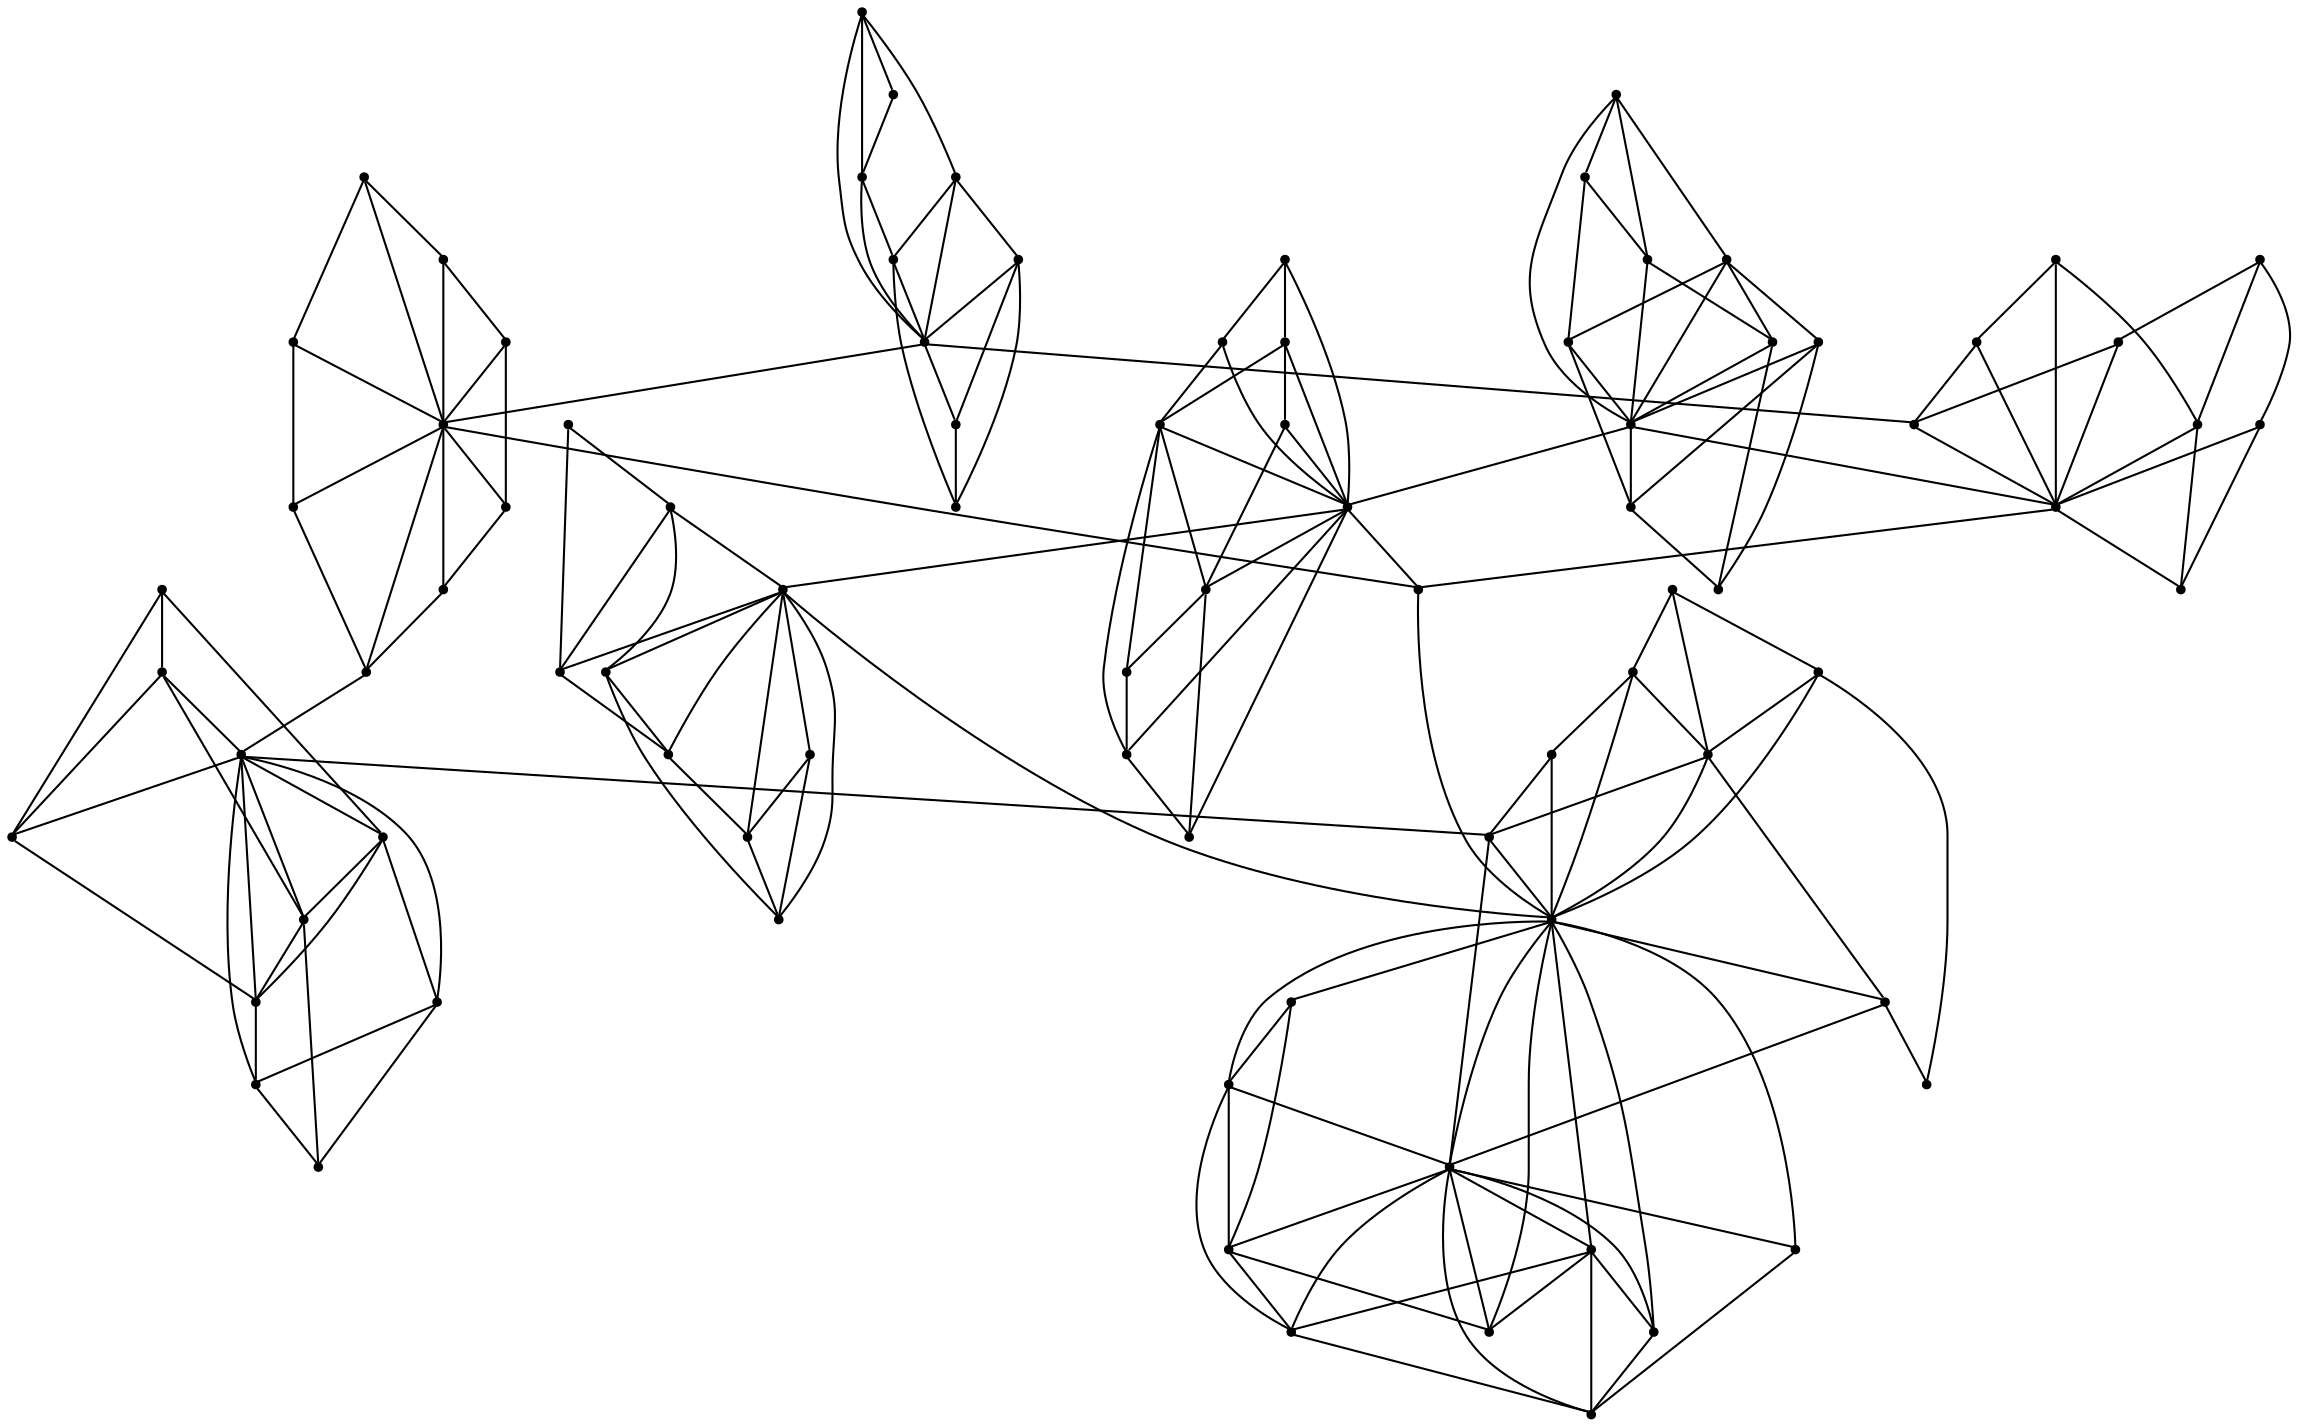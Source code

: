 graph {
  node [shape=point,comment="{\"directed\":false,\"doi\":\"10.1007/11618058_31\",\"figure\":\"3 (3)\"}"]

  v0 [pos="1459.4625454215115,983.6439546688586"]
  v1 [pos="1458.587163880814,1035.8691947404732"]
  v2 [pos="1449.0894712936047,955.4065482560982"]
  v3 [pos="1447.3394712936047,1008.8814831519315"]
  v4 [pos="1421.097102107558,939.410632525304"]
  v5 [pos="1365.3617641715116,997.6358827694446"]
  v6 [pos="1414.0999000726742,1003.1359132870227"]
  v7 [pos="1432.845121729651,1059.8609702531685"]
  v8 [pos="1438.842051235465,872.1940136695096"]
  v9 [pos="1437.3417060319766,827.710701698481"]
  v10 [pos="1408.5987191133722,969.8984560116321"]
  v11 [pos="1405.8525163517443,1031.8689760311631"]
  v12 [pos="1431.3447765261626,1133.5773246232857"]
  v13 [pos="1424.3477016715115,1176.5565014624785"]
  v14 [pos="1409.5991188226744,788.977282915929"]
  v15 [pos="1396.104914607558,827.9606915259549"]
  v16 [pos="1351.112999636628,866.9439729794055"]
  v17 [pos="1401.351735101744,861.4481386288196"]
  v18 [pos="1391.8541696947673,1066.8567435685982"]
  v19 [pos="1385.6070766715115,1170.5609417700955"]
  v20 [pos="1392.104206031977,1136.5731335425567"]
  v21 [pos="1343.3659429505815,1127.5773144507598"]
  v22 [pos="1391.354097020349,1211.790062660395"]
  v23 [pos="1374.3592569040698,957.4022707088977"]
  v24 [pos="1358.6145984738373,1037.2442659481553"]
  v25 [pos="1364.6115279796513,773.4859244768013"]
  v26 [pos="1336.2434683866277,820.8400504533638"]
  v27 [pos="1358.239289607558,1185.0525952124783"]
  v28 [pos="1344.3660882994186,1220.785881752192"]
  v29 [pos="1324.1206486191859,1171.0609214250435"]
  v30 [pos="1368.3622002180232,920.1690452043404"]
  v31 [pos="1326.871175508721,986.1397839331815"]
  v32 [pos="1323.3702852470929,783.106718137283"]
  v33 [pos="1325.8710301598835,1063.2317639136504"]
  v34 [pos="1322.6204305959302,936.914803260981"]
  v35 [pos="1298.1283157703488,1023.1231467668404"]
  v36 [pos="1288.1306776889535,970.7731660946399"]
  v37 [pos="1235.6459393168604,994.1398398820747"]
  v38 [pos="1304.1253724563953,1205.5440045142363"]
  v39 [pos="1226.148246729651,875.8150514706165"]
  v40 [pos="1274.1361464389533,1121.8314902726997"]
  v41 [pos="1221.8975018168603,1110.9606203182727"]
  v42 [pos="1279.3829669331394,858.6981233700305"]
  v43 [pos="1266.385019985465,807.3442873104602"]
  v44 [pos="1233.3954851017443,838.2064597551216"]
  v45 [pos="1251.890543241279,1166.3106060767363"]
  v46 [pos="1250.1402888808138,1072.1023337785591"]
  v47 [pos="1234.6456667877906,786.981433306554"]
  v48 [pos="1206.9030795784884,797.4731223527779"]
  v49 [pos="1228.3945039970931,1200.7981396460723"]
  v50 [pos="1198.4056595203488,1056.8607108537544"]
  v51 [pos="1194.905023619186,902.427269691645"]
  v52 [pos="1115.548246729651,997.6358827694446"]
  v53 [pos="1175.6597292877907,808.7189770484158"]
  v54 [pos="1189.1581304505812,1186.552534177322"]
  v55 [pos="1187.657530886628,846.4523093644966"]
  v56 [pos="1155.4142896075582,865.6942781551868"]
  v57 [pos="1100.553824491279,875.4400667294055"]
  v58 [pos="1165.6620912063954,1097.3441855851997"]
  v59 [pos="1100.929133357558,1119.3314648413848"]
  v60 [pos="1172.1590933866278,1145.5689526343535"]
  v61 [pos="1130.1720657703488,949.6565279110462"]
  v62 [pos="1121.9248092296511,1204.044192705968"]
  v63 [pos="1075.4370003633721,976.6439851864367"]
  v64 [pos="1081.1838935319765,936.1648337785591"]
  v65 [pos="1113.4271348110465,787.8523286922962"]
  v66 [pos="1112.9271893168604,1050.3650443498482"]
  v67 [pos="1109.9266260901163,1167.0607027157334"]
  v68 [pos="1077.6873273982558,1209.2942333960723"]
  v69 [pos="1072.686441678779,1171.0609214250435"]
  v70 [pos="1101.1791696947676,827.2105948869576"]
  v71 [pos="1061.1884583938954,1054.3606854224395"]
  v72 [pos="1028.9490961119186,1013.6276023332466"]
  v73 [pos="1070.1859511264533,1015.3775311255642"]
  v74 [pos="1035.1960619549418,969.1481050594837"]
  v75 [pos="1066.189312318314,825.4606660946399"]
  v76 [pos="1068.9356422601745,786.481453651606"]
  v77 [pos="1044.693690952035,849.9522941057076"]
  v78 [pos="1033.9458802688953,1186.552534177322"]
  v79 [pos="1052.190711300872,1113.8358848039497"]
  v80 [pos="1015.2007222020349,1098.8398012264756"]
  v81 [pos="1010.4539743822675,1143.0731233700303"]
  v82 [pos="1051.9406749636628,883.6856620256294"]
  v83 [pos="1016.2008675508721,901.4273103817493"]
  v84 [pos="1027.4488144985464,812.3442110165149"]
  v85 [pos="1007.9535474200582,857.9481538876087"]

  v85 -- v83 [id="-43",pos="1007.9535474200582,857.9481538876087 1016.2008675508721,901.4273103817493 1016.2008675508721,901.4273103817493 1016.2008675508721,901.4273103817493"]
  v81 -- v80 [id="-44",pos="1010.4539743822675,1143.0731233700303 1015.2007222020349,1098.8398012264756 1015.2007222020349,1098.8398012264756 1015.2007222020349,1098.8398012264756"]
  v85 -- v84 [id="-45",pos="1007.9535474200582,857.9481538876087 1027.4488144985464,812.3442110165149 1027.4488144985464,812.3442110165149 1027.4488144985464,812.3442110165149"]
  v81 -- v78 [id="-52",pos="1010.4539743822675,1143.0731233700303 1033.9458802688953,1186.552534177322 1033.9458802688953,1186.552534177322 1033.9458802688953,1186.552534177322"]
  v85 -- v57 [id="-61",pos="1007.9535474200582,857.9481538876087 1100.553824491279,875.4400667294055 1100.553824491279,875.4400667294055 1100.553824491279,875.4400667294055"]
  v85 -- v82 [id="-66",pos="1007.9535474200582,857.9481538876087 1051.9406749636628,883.6856620256294 1051.9406749636628,883.6856620256294 1051.9406749636628,883.6856620256294"]
  v81 -- v59 [id="-73",pos="1010.4539743822675,1143.0731233700303 1100.929133357558,1119.3314648413848 1100.929133357558,1119.3314648413848 1100.929133357558,1119.3314648413848"]
  v81 -- v79 [id="-74",pos="1010.4539743822675,1143.0731233700303 1052.190711300872,1113.8358848039497 1052.190711300872,1113.8358848039497 1052.190711300872,1113.8358848039497"]
  v83 -- v77 [id="-92",pos="1016.2008675508721,901.4273103817493 1044.693690952035,849.9522941057076 1044.693690952035,849.9522941057076 1044.693690952035,849.9522941057076"]
  v80 -- v79 [id="-114",pos="1015.2007222020349,1098.8398012264756 1052.190711300872,1113.8358848039497 1052.190711300872,1113.8358848039497 1052.190711300872,1113.8358848039497"]
  v79 -- v59 [id="-115",pos="1052.190711300872,1113.8358848039497 1100.929133357558,1119.3314648413848 1100.929133357558,1119.3314648413848 1100.929133357558,1119.3314648413848"]
  v83 -- v82 [id="-124",pos="1016.2008675508721,901.4273103817493 1051.9406749636628,883.6856620256294 1051.9406749636628,883.6856620256294 1051.9406749636628,883.6856620256294"]
  v82 -- v57 [id="-125",pos="1051.9406749636628,883.6856620256294 1100.553824491279,875.4400667294055 1100.553824491279,875.4400667294055 1100.553824491279,875.4400667294055"]
  v84 -- v77 [id="-155",pos="1027.4488144985464,812.3442110165149 1044.693690952035,849.9522941057076 1044.693690952035,849.9522941057076 1044.693690952035,849.9522941057076"]
  v72 -- v71 [id="-159",pos="1028.9490961119186,1013.6276023332466 1061.1884583938954,1054.3606854224395 1061.1884583938954,1054.3606854224395 1061.1884583938954,1054.3606854224395"]
  v84 -- v76 [id="-165",pos="1027.4488144985464,812.3442110165149 1068.9356422601745,786.481453651606 1068.9356422601745,786.481453651606 1068.9356422601745,786.481453651606"]
  v84 -- v57 [id="-170",pos="1027.4488144985464,812.3442110165149 1100.553824491279,875.4400667294055 1100.553824491279,875.4400667294055 1100.553824491279,875.4400667294055"]
  v84 -- v75 [id="-171",pos="1027.4488144985464,812.3442110165149 1066.189312318314,825.4606660946399 1066.189312318314,825.4606660946399 1066.189312318314,825.4606660946399"]
  v72 -- v52 [id="-182",pos="1028.9490961119186,1013.6276023332466 1115.548246729651,997.6358827694446 1115.548246729651,997.6358827694446 1115.548246729651,997.6358827694446"]
  v72 -- v63 [id="-183",pos="1028.9490961119186,1013.6276023332466 1075.4370003633721,976.6439851864367 1075.4370003633721,976.6439851864367 1075.4370003633721,976.6439851864367"]
  v74 -- v73 [id="-202",pos="1035.1960619549418,969.1481050594837 1070.1859511264533,1015.3775311255642 1070.1859511264533,1015.3775311255642 1070.1859511264533,1015.3775311255642"]
  v78 -- v59 [id="-207",pos="1033.9458802688953,1186.552534177322 1100.929133357558,1119.3314648413848 1100.929133357558,1119.3314648413848 1100.929133357558,1119.3314648413848"]
  v78 -- v68 [id="-211",pos="1033.9458802688953,1186.552534177322 1077.6873273982558,1209.2942333960723 1077.6873273982558,1209.2942333960723 1077.6873273982558,1209.2942333960723"]
  v78 -- v69 [id="-213",pos="1033.9458802688953,1186.552534177322 1072.686441678779,1171.0609214250435 1072.686441678779,1171.0609214250435 1072.686441678779,1171.0609214250435"]
  v74 -- v63 [id="-236",pos="1035.1960619549418,969.1481050594837 1075.4370003633721,976.6439851864367 1075.4370003633721,976.6439851864367 1075.4370003633721,976.6439851864367"]
  v63 -- v52 [id="-237",pos="1075.4370003633721,976.6439851864367 1115.548246729651,997.6358827694446 1115.548246729651,997.6358827694446 1115.548246729651,997.6358827694446"]
  v74 -- v64 [id="-238",pos="1035.1960619549418,969.1481050594837 1081.1838935319765,936.1648337785591 1081.1838935319765,936.1648337785591 1081.1838935319765,936.1648337785591"]
  v77 -- v70 [id="-279",pos="1044.693690952035,849.9522941057076 1101.1791696947676,827.2105948869576 1101.1791696947676,827.2105948869576 1101.1791696947676,827.2105948869576"]
  v77 -- v57 [id="-284",pos="1044.693690952035,849.9522941057076 1100.553824491279,875.4400667294055 1100.553824491279,875.4400667294055 1100.553824491279,875.4400667294055"]
  v82 -- v75 [id="-297",pos="1051.9406749636628,883.6856620256294 1066.189312318314,825.4606660946399 1066.189312318314,825.4606660946399 1066.189312318314,825.4606660946399"]
  v79 -- v69 [id="-301",pos="1052.190711300872,1113.8358848039497 1072.686441678779,1171.0609214250435 1072.686441678779,1171.0609214250435 1072.686441678779,1171.0609214250435"]
  v0 -- v1 [id="-313",pos="1459.4625454215115,983.6439546688586 1458.587163880814,1035.8691947404732 1458.587163880814,1035.8691947404732 1458.587163880814,1035.8691947404732"]
  v71 -- v52 [id="-399",pos="1061.1884583938954,1054.3606854224395 1115.548246729651,997.6358827694446 1115.548246729651,997.6358827694446 1115.548246729651,997.6358827694446"]
  v71 -- v66 [id="-407",pos="1061.1884583938954,1054.3606854224395 1112.9271893168604,1050.3650443498482 1112.9271893168604,1050.3650443498482 1112.9271893168604,1050.3650443498482"]
  v75 -- v57 [id="-429",pos="1066.189312318314,825.4606660946399 1100.553824491279,875.4400667294055 1100.553824491279,875.4400667294055 1100.553824491279,875.4400667294055"]
  v76 -- v57 [id="-430",pos="1068.9356422601745,786.481453651606 1100.553824491279,875.4400667294055 1100.553824491279,875.4400667294055 1100.553824491279,875.4400667294055"]
  v75 -- v65 [id="-444",pos="1066.189312318314,825.4606660946399 1113.4271348110465,787.8523286922962 1113.4271348110465,787.8523286922962 1113.4271348110465,787.8523286922962"]
  v76 -- v70 [id="-456",pos="1068.9356422601745,786.481453651606 1101.1791696947676,827.2105948869576 1101.1791696947676,827.2105948869576 1101.1791696947676,827.2105948869576"]
  v69 -- v59 [id="-459",pos="1072.686441678779,1171.0609214250435 1100.929133357558,1119.3314648413848 1100.929133357558,1119.3314648413848 1100.929133357558,1119.3314648413848"]
  v76 -- v65 [id="-464",pos="1068.9356422601745,786.481453651606 1113.4271348110465,787.8523286922962 1113.4271348110465,787.8523286922962 1113.4271348110465,787.8523286922962"]
  v73 -- v52 [id="-478",pos="1070.1859511264533,1015.3775311255642 1115.548246729651,997.6358827694446 1115.548246729651,997.6358827694446 1115.548246729651,997.6358827694446"]
  v73 -- v66 [id="-483",pos="1070.1859511264533,1015.3775311255642 1112.9271893168604,1050.3650443498482 1112.9271893168604,1050.3650443498482 1112.9271893168604,1050.3650443498482"]
  v68 -- v59 [id="-485",pos="1077.6873273982558,1209.2942333960723 1100.929133357558,1119.3314648413848 1100.929133357558,1119.3314648413848 1100.929133357558,1119.3314648413848"]
  v69 -- v62 [id="-497",pos="1072.686441678779,1171.0609214250435 1121.9248092296511,1204.044192705968 1121.9248092296511,1204.044192705968 1121.9248092296511,1204.044192705968"]
  v63 -- v61 [id="-505",pos="1075.4370003633721,976.6439851864367 1130.1720657703488,949.6565279110462 1130.1720657703488,949.6565279110462 1130.1720657703488,949.6565279110462"]
  v68 -- v67 [id="-509",pos="1077.6873273982558,1209.2942333960723 1109.9266260901163,1167.0607027157334 1109.9266260901163,1167.0607027157334 1109.9266260901163,1167.0607027157334"]
  v68 -- v62 [id="-522",pos="1077.6873273982558,1209.2942333960723 1121.9248092296511,1204.044192705968 1121.9248092296511,1204.044192705968 1121.9248092296511,1204.044192705968"]
  v64 -- v52 [id="-528",pos="1081.1838935319765,936.1648337785591 1115.548246729651,997.6358827694446 1115.548246729651,997.6358827694446 1115.548246729651,997.6358827694446"]
  v64 -- v61 [id="-535",pos="1081.1838935319765,936.1648337785591 1130.1720657703488,949.6565279110462 1130.1720657703488,949.6565279110462 1130.1720657703488,949.6565279110462"]
  v57 -- v70 [id="-605",pos="1100.553824491279,875.4400667294055 1101.1791696947676,827.2105948869576 1101.1791696947676,827.2105948869576 1101.1791696947676,827.2105948869576"]
  v59 -- v66 [id="-610",pos="1100.929133357558,1119.3314648413848 1112.9271893168604,1050.3650443498482 1112.9271893168604,1050.3650443498482 1112.9271893168604,1050.3650443498482"]
  v66 -- v52 [id="-611",pos="1112.9271893168604,1050.3650443498482 1115.548246729651,997.6358827694446 1115.548246729651,997.6358827694446 1115.548246729651,997.6358827694446"]
  v70 -- v65 [id="-613",pos="1101.1791696947676,827.2105948869576 1113.4271348110465,787.8523286922962 1113.4271348110465,787.8523286922962 1113.4271348110465,787.8523286922962"]
  v57 -- v52 [id="-616",pos="1100.553824491279,875.4400667294055 1115.548246729651,997.6358827694446 1115.548246729651,997.6358827694446 1115.548246729651,997.6358827694446"]
  v59 -- v67 [id="-631",pos="1100.929133357558,1119.3314648413848 1109.9266260901163,1167.0607027157334 1109.9266260901163,1167.0607027157334 1109.9266260901163,1167.0607027157334"]
  v67 -- v62 [id="-633",pos="1109.9266260901163,1167.0607027157334 1121.9248092296511,1204.044192705968 1121.9248092296511,1204.044192705968 1121.9248092296511,1204.044192705968"]
  v57 -- v39 [id="-692",pos="1100.553824491279,875.4400667294055 1226.148246729651,875.8150514706165 1226.148246729651,875.8150514706165 1226.148246729651,875.8150514706165"]
  v59 -- v41 [id="-705",pos="1100.929133357558,1119.3314648413848 1221.8975018168603,1110.9606203182727 1221.8975018168603,1110.9606203182727 1221.8975018168603,1110.9606203182727"]
  v52 -- v61 [id="-757",pos="1115.548246729651,997.6358827694446 1130.1720657703488,949.6565279110462 1130.1720657703488,949.6565279110462 1130.1720657703488,949.6565279110462"]
  v52 -- v37 [id="-803",pos="1115.548246729651,997.6358827694446 1235.6459393168604,994.1398398820747 1235.6459393168604,994.1398398820747 1235.6459393168604,994.1398398820747"]
  v56 -- v53 [id="-852",pos="1155.4142896075582,865.6942781551868 1175.6597292877907,808.7189770484158 1175.6597292877907,808.7189770484158 1175.6597292877907,808.7189770484158"]
  v56 -- v39 [id="-860",pos="1155.4142896075582,865.6942781551868 1226.148246729651,875.8150514706165 1226.148246729651,875.8150514706165 1226.148246729651,875.8150514706165"]
  v56 -- v55 [id="-861",pos="1155.4142896075582,865.6942781551868 1187.657530886628,846.4523093644966 1187.657530886628,846.4523093644966 1187.657530886628,846.4523093644966"]
  v58 -- v60 [id="-879",pos="1165.6620912063954,1097.3441855851997 1172.1590933866278,1145.5689526343535 1172.1590933866278,1145.5689526343535 1172.1590933866278,1145.5689526343535"]
  v58 -- v50 [id="-892",pos="1165.6620912063954,1097.3441855851997 1198.4056595203488,1056.8607108537544 1198.4056595203488,1056.8607108537544 1198.4056595203488,1056.8607108537544"]
  v58 -- v41 [id="-906",pos="1165.6620912063954,1097.3441855851997 1221.8975018168603,1110.9606203182727 1221.8975018168603,1110.9606203182727 1221.8975018168603,1110.9606203182727"]
  v60 -- v54 [id="-909",pos="1172.1590933866278,1145.5689526343535 1189.1581304505812,1186.552534177322 1189.1581304505812,1186.552534177322 1189.1581304505812,1186.552534177322"]
  v60 -- v41 [id="-924",pos="1172.1590933866278,1145.5689526343535 1221.8975018168603,1110.9606203182727 1221.8975018168603,1110.9606203182727 1221.8975018168603,1110.9606203182727"]
  v53 -- v39 [id="-945",pos="1175.6597292877907,808.7189770484158 1226.148246729651,875.8150514706165 1226.148246729651,875.8150514706165 1226.148246729651,875.8150514706165"]
  v53 -- v48 [id="-953",pos="1175.6597292877907,808.7189770484158 1206.9030795784884,797.4731223527779 1206.9030795784884,797.4731223527779 1206.9030795784884,797.4731223527779"]
  v48 -- v47 [id="-955",pos="1206.9030795784884,797.4731223527779 1234.6456667877906,786.981433306554 1234.6456667877906,786.981433306554 1234.6456667877906,786.981433306554"]
  v55 -- v51 [id="-974",pos="1187.657530886628,846.4523093644966 1194.905023619186,902.427269691645 1194.905023619186,902.427269691645 1194.905023619186,902.427269691645"]
  v55 -- v48 [id="-983",pos="1187.657530886628,846.4523093644966 1206.9030795784884,797.4731223527779 1206.9030795784884,797.4731223527779 1206.9030795784884,797.4731223527779"]
  v54 -- v41 [id="-988",pos="1189.1581304505812,1186.552534177322 1221.8975018168603,1110.9606203182727 1221.8975018168603,1110.9606203182727 1221.8975018168603,1110.9606203182727"]
  v55 -- v39 [id="-1003",pos="1187.657530886628,846.4523093644966 1226.148246729651,875.8150514706165 1226.148246729651,875.8150514706165 1226.148246729651,875.8150514706165"]
  v54 -- v49 [id="-1015",pos="1189.1581304505812,1186.552534177322 1228.3945039970931,1200.7981396460723 1228.3945039970931,1200.7981396460723 1228.3945039970931,1200.7981396460723"]
  v51 -- v44 [id="-1027",pos="1194.905023619186,902.427269691645 1233.3954851017443,838.2064597551216 1233.3954851017443,838.2064597551216 1233.3954851017443,838.2064597551216"]
  v50 -- v41 [id="-1032",pos="1198.4056595203488,1056.8607108537544 1221.8975018168603,1110.9606203182727 1221.8975018168603,1110.9606203182727 1221.8975018168603,1110.9606203182727"]
  v51 -- v39 [id="-1034",pos="1194.905023619186,902.427269691645 1226.148246729651,875.8150514706165 1226.148246729651,875.8150514706165 1226.148246729651,875.8150514706165"]
  v50 -- v46 [id="-1053",pos="1198.4056595203488,1056.8607108537544 1250.1402888808138,1072.1023337785591 1250.1402888808138,1072.1023337785591 1250.1402888808138,1072.1023337785591"]
  v48 -- v39 [id="-1060",pos="1206.9030795784884,797.4731223527779 1226.148246729651,875.8150514706165 1226.148246729651,875.8150514706165 1226.148246729651,875.8150514706165"]
  v48 -- v44 [id="-1062",pos="1206.9030795784884,797.4731223527779 1233.3954851017443,838.2064597551216 1233.3954851017443,838.2064597551216 1233.3954851017443,838.2064597551216"]
  v48 -- v43 [id="-1085",pos="1206.9030795784884,797.4731223527779 1266.385019985465,807.3442873104602 1266.385019985465,807.3442873104602 1266.385019985465,807.3442873104602"]
  v41 -- v37 [id="-1128",pos="1221.8975018168603,1110.9606203182727 1235.6459393168604,994.1398398820747 1235.6459393168604,994.1398398820747 1235.6459393168604,994.1398398820747"]
  v41 -- v49 [id="-1129",pos="1221.8975018168603,1110.9606203182727 1228.3945039970931,1200.7981396460723 1228.3945039970931,1200.7981396460723 1228.3945039970931,1200.7981396460723"]
  v41 -- v45 [id="-1144",pos="1221.8975018168603,1110.9606203182727 1251.890543241279,1166.3106060767363 1251.890543241279,1166.3106060767363 1251.890543241279,1166.3106060767363"]
  v39 -- v44 [id="-1148",pos="1226.148246729651,875.8150514706165 1233.3954851017443,838.2064597551216 1233.3954851017443,838.2064597551216 1233.3954851017443,838.2064597551216"]
  v44 -- v47 [id="-1149",pos="1233.3954851017443,838.2064597551216 1234.6456667877906,786.981433306554 1234.6456667877906,786.981433306554 1234.6456667877906,786.981433306554"]
  v39 -- v37 [id="-1159",pos="1226.148246729651,875.8150514706165 1235.6459393168604,994.1398398820747 1235.6459393168604,994.1398398820747 1235.6459393168604,994.1398398820747"]
  v41 -- v46 [id="-1162",pos="1221.8975018168603,1110.9606203182727 1250.1402888808138,1072.1023337785591 1250.1402888808138,1072.1023337785591 1250.1402888808138,1072.1023337785591"]
  v41 -- v40 [id="-1191",pos="1221.8975018168603,1110.9606203182727 1274.1361464389533,1121.8314902726997 1274.1361464389533,1121.8314902726997 1274.1361464389533,1121.8314902726997"]
  v40 -- v21 [id="-1194",pos="1274.1361464389533,1121.8314902726997 1343.3659429505815,1127.5773144507598 1343.3659429505815,1127.5773144507598 1343.3659429505815,1127.5773144507598"]
  v39 -- v43 [id="-1200",pos="1226.148246729651,875.8150514706165 1266.385019985465,807.3442873104602 1266.385019985465,807.3442873104602 1266.385019985465,807.3442873104602"]
  v49 -- v45 [id="-1204",pos="1228.3945039970931,1200.7981396460723 1251.890543241279,1166.3106060767363 1251.890543241279,1166.3106060767363 1251.890543241279,1166.3106060767363"]
  v39 -- v16 [id="-1213",pos="1226.148246729651,875.8150514706165 1351.112999636628,866.9439729794055 1351.112999636628,866.9439729794055 1351.112999636628,866.9439729794055"]
  v39 -- v42 [id="-1214",pos="1226.148246729651,875.8150514706165 1279.3829669331394,858.6981233700305 1279.3829669331394,858.6981233700305 1279.3829669331394,858.6981233700305"]
  v44 -- v42 [id="-1247",pos="1233.3954851017443,838.2064597551216 1279.3829669331394,858.6981233700305 1279.3829669331394,858.6981233700305 1279.3829669331394,858.6981233700305"]
  v47 -- v43 [id="-1267",pos="1234.6456667877906,786.981433306554 1266.385019985465,807.3442873104602 1266.385019985465,807.3442873104602 1266.385019985465,807.3442873104602"]
  v37 -- v5 [id="-1279",pos="1235.6459393168604,994.1398398820747 1365.3617641715116,997.6358827694446 1365.3617641715116,997.6358827694446 1365.3617641715116,997.6358827694446"]
  v46 -- v40 [id="-1302",pos="1250.1402888808138,1072.1023337785591 1274.1361464389533,1121.8314902726997 1274.1361464389533,1121.8314902726997 1274.1361464389533,1121.8314902726997"]
  v45 -- v40 [id="-1303",pos="1251.890543241279,1166.3106060767363 1274.1361464389533,1121.8314902726997 1274.1361464389533,1121.8314902726997 1274.1361464389533,1121.8314902726997"]
  v43 -- v42 [id="-1354",pos="1266.385019985465,807.3442873104602 1279.3829669331394,858.6981233700305 1279.3829669331394,858.6981233700305 1279.3829669331394,858.6981233700305"]
  v36 -- v35 [id="-1416",pos="1288.1306776889535,970.7731660946399 1298.1283157703488,1023.1231467668404 1298.1283157703488,1023.1231467668404 1298.1283157703488,1023.1231467668404"]
  v36 -- v34 [id="-1429",pos="1288.1306776889535,970.7731660946399 1322.6204305959302,936.914803260981 1322.6204305959302,936.914803260981 1322.6204305959302,936.914803260981"]
  v36 -- v31 [id="-1436",pos="1288.1306776889535,970.7731660946399 1326.871175508721,986.1397839331815 1326.871175508721,986.1397839331815 1326.871175508721,986.1397839331815"]
  v31 -- v5 [id="-1437",pos="1326.871175508721,986.1397839331815 1365.3617641715116,997.6358827694446 1365.3617641715116,997.6358827694446 1365.3617641715116,997.6358827694446"]
  v35 -- v33 [id="-1455",pos="1298.1283157703488,1023.1231467668404 1325.8710301598835,1063.2317639136504 1325.8710301598835,1063.2317639136504 1325.8710301598835,1063.2317639136504"]
  v35 -- v31 [id="-1456",pos="1298.1283157703488,1023.1231467668404 1326.871175508721,986.1397839331815 1326.871175508721,986.1397839331815 1326.871175508721,986.1397839331815"]
  v35 -- v5 [id="-1459",pos="1298.1283157703488,1023.1231467668404 1365.3617641715116,997.6358827694446 1365.3617641715116,997.6358827694446 1365.3617641715116,997.6358827694446"]
  v38 -- v29 [id="-1470",pos="1304.1253724563953,1205.5440045142363 1324.1206486191859,1171.0609214250435 1324.1206486191859,1171.0609214250435 1324.1206486191859,1171.0609214250435"]
  v29 -- v21 [id="-1471",pos="1324.1206486191859,1171.0609214250435 1343.3659429505815,1127.5773144507598 1343.3659429505815,1127.5773144507598 1343.3659429505815,1127.5773144507598"]
  v38 -- v27 [id="-1475",pos="1304.1253724563953,1205.5440045142363 1358.239289607558,1185.0525952124783 1358.239289607558,1185.0525952124783 1358.239289607558,1185.0525952124783"]
  v38 -- v28 [id="-1480",pos="1304.1253724563953,1205.5440045142363 1344.3660882994186,1220.785881752192 1344.3660882994186,1220.785881752192 1344.3660882994186,1220.785881752192"]
  v34 -- v31 [id="-1544",pos="1322.6204305959302,936.914803260981 1326.871175508721,986.1397839331815 1326.871175508721,986.1397839331815 1326.871175508721,986.1397839331815"]
  v32 -- v26 [id="-1547",pos="1323.3702852470929,783.106718137283 1336.2434683866277,820.8400504533638 1336.2434683866277,820.8400504533638 1336.2434683866277,820.8400504533638"]
  v26 -- v16 [id="-1548",pos="1336.2434683866277,820.8400504533638 1351.112999636628,866.9439729794055 1351.112999636628,866.9439729794055 1351.112999636628,866.9439729794055"]
  v29 -- v28 [id="-1552",pos="1324.1206486191859,1171.0609214250435 1344.3660882994186,1220.785881752192 1344.3660882994186,1220.785881752192 1344.3660882994186,1220.785881752192"]
  v34 -- v5 [id="-1555",pos="1322.6204305959302,936.914803260981 1365.3617641715116,997.6358827694446 1365.3617641715116,997.6358827694446 1365.3617641715116,997.6358827694446"]
  v33 -- v5 [id="-1568",pos="1325.8710301598835,1063.2317639136504 1365.3617641715116,997.6358827694446 1365.3617641715116,997.6358827694446 1365.3617641715116,997.6358827694446"]
  v34 -- v30 [id="-1569",pos="1322.6204305959302,936.914803260981 1368.3622002180232,920.1690452043404 1368.3622002180232,920.1690452043404 1368.3622002180232,920.1690452043404"]
  v32 -- v25 [id="-1587",pos="1323.3702852470929,783.106718137283 1364.6115279796513,773.4859244768013 1364.6115279796513,773.4859244768013 1364.6115279796513,773.4859244768013"]
  v29 -- v19 [id="-1599",pos="1324.1206486191859,1171.0609214250435 1385.6070766715115,1170.5609417700955 1385.6070766715115,1170.5609417700955 1385.6070766715115,1170.5609417700955"]
  v31 -- v24 [id="-1603",pos="1326.871175508721,986.1397839331815 1358.6145984738373,1037.2442659481553 1358.6145984738373,1037.2442659481553 1358.6145984738373,1037.2442659481553"]
  v33 -- v24 [id="-1607",pos="1325.8710301598835,1063.2317639136504 1358.6145984738373,1037.2442659481553 1358.6145984738373,1037.2442659481553 1358.6145984738373,1037.2442659481553"]
  v31 -- v23 [id="-1620",pos="1326.871175508721,986.1397839331815 1374.3592569040698,957.4022707088977 1374.3592569040698,957.4022707088977 1374.3592569040698,957.4022707088977"]
  v26 -- v25 [id="-1665",pos="1336.2434683866277,820.8400504533638 1364.6115279796513,773.4859244768013 1364.6115279796513,773.4859244768013 1364.6115279796513,773.4859244768013"]
  v21 -- v28 [id="-1678",pos="1343.3659429505815,1127.5773144507598 1344.3660882994186,1220.785881752192 1344.3660882994186,1220.785881752192 1344.3660882994186,1220.785881752192"]
  v21 -- v24 [id="-1692",pos="1343.3659429505815,1127.5773144507598 1358.6145984738373,1037.2442659481553 1358.6145984738373,1037.2442659481553 1358.6145984738373,1037.2442659481553"]
  v24 -- v5 [id="-1693",pos="1358.6145984738373,1037.2442659481553 1365.3617641715116,997.6358827694446 1365.3617641715116,997.6358827694446 1365.3617641715116,997.6358827694446"]
  v26 -- v15 [id="-1694",pos="1336.2434683866277,820.8400504533638 1396.104914607558,827.9606915259549 1396.104914607558,827.9606915259549 1396.104914607558,827.9606915259549"]
  v21 -- v27 [id="-1700",pos="1343.3659429505815,1127.5773144507598 1358.239289607558,1185.0525952124783 1358.239289607558,1185.0525952124783 1358.239289607558,1185.0525952124783"]
  v21 -- v22 [id="-1702",pos="1343.3659429505815,1127.5773144507598 1391.354097020349,1211.790062660395 1391.354097020349,1211.790062660395 1391.354097020349,1211.790062660395"]
  v21 -- v19 [id="-1740",pos="1343.3659429505815,1127.5773144507598 1385.6070766715115,1170.5609417700955 1385.6070766715115,1170.5609417700955 1385.6070766715115,1170.5609417700955"]
  v21 -- v13 [id="-1742",pos="1343.3659429505815,1127.5773144507598 1424.3477016715115,1176.5565014624785 1424.3477016715115,1176.5565014624785 1424.3477016715115,1176.5565014624785"]
  v21 -- v20 [id="-1743",pos="1343.3659429505815,1127.5773144507598 1392.104206031977,1136.5731335425567 1392.104206031977,1136.5731335425567 1392.104206031977,1136.5731335425567"]
  v20 -- v12 [id="-1745",pos="1392.104206031977,1136.5731335425567 1431.3447765261626,1133.5773246232857 1431.3447765261626,1133.5773246232857 1431.3447765261626,1133.5773246232857"]
  v28 -- v22 [id="-1753",pos="1344.3660882994186,1220.785881752192 1391.354097020349,1211.790062660395 1391.354097020349,1211.790062660395 1391.354097020349,1211.790062660395"]
  v16 -- v25 [id="-1755",pos="1351.112999636628,866.9439729794055 1364.6115279796513,773.4859244768013 1364.6115279796513,773.4859244768013 1364.6115279796513,773.4859244768013"]
  v16 -- v5 [id="-1763",pos="1351.112999636628,866.9439729794055 1365.3617641715116,997.6358827694446 1365.3617641715116,997.6358827694446 1365.3617641715116,997.6358827694446"]
  v16 -- v14 [id="-1781",pos="1351.112999636628,866.9439729794055 1409.5991188226744,788.977282915929 1409.5991188226744,788.977282915929 1409.5991188226744,788.977282915929"]
  v16 -- v17 [id="-1810",pos="1351.112999636628,866.9439729794055 1401.351735101744,861.4481386288196 1401.351735101744,861.4481386288196 1401.351735101744,861.4481386288196"]
  v17 -- v8 [id="-1811",pos="1401.351735101744,861.4481386288196 1438.842051235465,872.1940136695096 1438.842051235465,872.1940136695096 1438.842051235465,872.1940136695096"]
  v16 -- v9 [id="-1814",pos="1351.112999636628,866.9439729794055 1437.3417060319766,827.710701698481 1437.3417060319766,827.710701698481 1437.3417060319766,827.710701698481"]
  v16 -- v15 [id="-1815",pos="1351.112999636628,866.9439729794055 1396.104914607558,827.9606915259549 1396.104914607558,827.9606915259549 1396.104914607558,827.9606915259549"]
  v27 -- v20 [id="-1844",pos="1358.239289607558,1185.0525952124783 1392.104206031977,1136.5731335425567 1392.104206031977,1136.5731335425567 1392.104206031977,1136.5731335425567"]
  v0 -- v3 [id="-1856",pos="1459.4625454215115,983.6439546688586 1447.3394712936047,1008.8814831519315 1447.3394712936047,1008.8814831519315 1447.3394712936047,1008.8814831519315"]
  v5 -- v23 [id="-1866",pos="1365.3617641715116,997.6358827694446 1374.3592569040698,957.4022707088977 1374.3592569040698,957.4022707088977 1374.3592569040698,957.4022707088977"]
  v23 -- v30 [id="-1867",pos="1374.3592569040698,957.4022707088977 1368.3622002180232,920.1690452043404 1368.3622002180232,920.1690452043404 1368.3622002180232,920.1690452043404"]
  v27 -- v22 [id="-1878",pos="1358.239289607558,1185.0525952124783 1391.354097020349,1211.790062660395 1391.354097020349,1211.790062660395 1391.354097020349,1211.790062660395"]
  v24 -- v6 [id="-1888",pos="1358.6145984738373,1037.2442659481553 1414.0999000726742,1003.1359132870227 1414.0999000726742,1003.1359132870227 1414.0999000726742,1003.1359132870227"]
  v5 -- v18 [id="-1911",pos="1365.3617641715116,997.6358827694446 1391.8541696947673,1066.8567435685982 1391.8541696947673,1066.8567435685982 1391.8541696947673,1066.8567435685982"]
  v25 -- v14 [id="-1923",pos="1364.6115279796513,773.4859244768013 1409.5991188226744,788.977282915929 1409.5991188226744,788.977282915929 1409.5991188226744,788.977282915929"]
  v5 -- v4 [id="-1927",pos="1365.3617641715116,997.6358827694446 1421.097102107558,939.410632525304 1421.097102107558,939.410632525304 1421.097102107558,939.410632525304"]
  v5 -- v6 [id="-1942",pos="1365.3617641715116,997.6358827694446 1414.0999000726742,1003.1359132870227 1414.0999000726742,1003.1359132870227 1414.0999000726742,1003.1359132870227"]
  v6 -- v3 [id="-1943",pos="1414.0999000726742,1003.1359132870227 1447.3394712936047,1008.8814831519315 1447.3394712936047,1008.8814831519315 1447.3394712936047,1008.8814831519315"]
  v5 -- v0 [id="-1946",pos="1365.3617641715116,997.6358827694446 1459.4625454215115,983.6439546688586 1459.4625454215115,983.6439546688586 1459.4625454215115,983.6439546688586"]
  v5 -- v10 [id="-1947",pos="1365.3617641715116,997.6358827694446 1408.5987191133722,969.8984560116321 1408.5987191133722,969.8984560116321 1408.5987191133722,969.8984560116321"]
  v10 -- v2 [id="-1948",pos="1408.5987191133722,969.8984560116321 1449.0894712936047,955.4065482560982 1449.0894712936047,955.4065482560982 1449.0894712936047,955.4065482560982"]
  v5 -- v11 [id="-1956",pos="1365.3617641715116,997.6358827694446 1405.8525163517443,1031.8689760311631 1405.8525163517443,1031.8689760311631 1405.8525163517443,1031.8689760311631"]
  v11 -- v7 [id="-1957",pos="1405.8525163517443,1031.8689760311631 1432.845121729651,1059.8609702531685 1432.845121729651,1059.8609702531685 1432.845121729651,1059.8609702531685"]
  v5 -- v1 [id="-1959",pos="1365.3617641715116,997.6358827694446 1458.587163880814,1035.8691947404732 1458.587163880814,1035.8691947404732 1458.587163880814,1035.8691947404732"]
  v0 -- v4 [id="-1991",pos="1459.4625454215115,983.6439546688586 1421.097102107558,939.410632525304 1421.097102107558,939.410632525304 1421.097102107558,939.410632525304"]
  v23 -- v6 [id="-1998",pos="1374.3592569040698,957.4022707088977 1414.0999000726742,1003.1359132870227 1414.0999000726742,1003.1359132870227 1414.0999000726742,1003.1359132870227"]
  v19 -- v22 [id="-2048",pos="1385.6070766715115,1170.5609417700955 1391.354097020349,1211.790062660395 1391.354097020349,1211.790062660395 1391.354097020349,1211.790062660395"]
  v19 -- v12 [id="-2070",pos="1385.6070766715115,1170.5609417700955 1431.3447765261626,1133.5773246232857 1431.3447765261626,1133.5773246232857 1431.3447765261626,1133.5773246232857"]
  v18 -- v11 [id="-2093",pos="1391.8541696947673,1066.8567435685982 1405.8525163517443,1031.8689760311631 1405.8525163517443,1031.8689760311631 1405.8525163517443,1031.8689760311631"]
  v11 -- v6 [id="-2094",pos="1405.8525163517443,1031.8689760311631 1414.0999000726742,1003.1359132870227 1414.0999000726742,1003.1359132870227 1414.0999000726742,1003.1359132870227"]
  v22 -- v13 [id="-2113",pos="1391.354097020349,1211.790062660395 1424.3477016715115,1176.5565014624785 1424.3477016715115,1176.5565014624785 1424.3477016715115,1176.5565014624785"]
  v20 -- v13 [id="-2114",pos="1392.104206031977,1136.5731335425567 1424.3477016715115,1176.5565014624785 1424.3477016715115,1176.5565014624785 1424.3477016715115,1176.5565014624785"]
  v15 -- v14 [id="-2115",pos="1396.104914607558,827.9606915259549 1409.5991188226744,788.977282915929 1409.5991188226744,788.977282915929 1409.5991188226744,788.977282915929"]
  v18 -- v7 [id="-2136",pos="1391.8541696947673,1066.8567435685982 1432.845121729651,1059.8609702531685 1432.845121729651,1059.8609702531685 1432.845121729651,1059.8609702531685"]
  v15 -- v8 [id="-2185",pos="1396.104914607558,827.9606915259549 1438.842051235465,872.1940136695096 1438.842051235465,872.1940136695096 1438.842051235465,872.1940136695096"]
  v6 -- v10 [id="-2193",pos="1414.0999000726742,1003.1359132870227 1408.5987191133722,969.8984560116321 1408.5987191133722,969.8984560116321 1408.5987191133722,969.8984560116321"]
  v17 -- v9 [id="-2224",pos="1401.351735101744,861.4481386288196 1437.3417060319766,827.710701698481 1437.3417060319766,827.710701698481 1437.3417060319766,827.710701698481"]
  v11 -- v3 [id="-2253",pos="1405.8525163517443,1031.8689760311631 1447.3394712936047,1008.8814831519315 1447.3394712936047,1008.8814831519315 1447.3394712936047,1008.8814831519315"]
  v6 -- v4 [id="-2263",pos="1414.0999000726742,1003.1359132870227 1421.097102107558,939.410632525304 1421.097102107558,939.410632525304 1421.097102107558,939.410632525304"]
  v14 -- v9 [id="-2266",pos="1409.5991188226744,788.977282915929 1437.3417060319766,827.710701698481 1437.3417060319766,827.710701698481 1437.3417060319766,827.710701698481"]
  v6 -- v7 [id="-2293",pos="1414.0999000726742,1003.1359132870227 1432.845121729651,1059.8609702531685 1432.845121729651,1059.8609702531685 1432.845121729651,1059.8609702531685"]
  v6 -- v2 [id="-2307",pos="1414.0999000726742,1003.1359132870227 1449.0894712936047,955.4065482560982 1449.0894712936047,955.4065482560982 1449.0894712936047,955.4065482560982"]
  v6 -- v0 [id="-2319",pos="1414.0999000726742,1003.1359132870227 1459.4625454215115,983.6439546688586 1459.4625454215115,983.6439546688586 1459.4625454215115,983.6439546688586"]
  v6 -- v1 [id="-2324",pos="1414.0999000726742,1003.1359132870227 1458.587163880814,1035.8691947404732 1458.587163880814,1035.8691947404732 1458.587163880814,1035.8691947404732"]
  v13 -- v12 [id="-2354",pos="1424.3477016715115,1176.5565014624785 1431.3447765261626,1133.5773246232857 1431.3447765261626,1133.5773246232857 1431.3447765261626,1133.5773246232857"]
  v4 -- v2 [id="-2371",pos="1421.097102107558,939.410632525304 1449.0894712936047,955.4065482560982 1449.0894712936047,955.4065482560982 1449.0894712936047,955.4065482560982"]
  v8 -- v16 [id="-2396",pos="1438.842051235465,872.1940136695096 1351.112999636628,866.9439729794055 1351.112999636628,866.9439729794055 1351.112999636628,866.9439729794055"]
  v7 -- v3 [id="-2417",pos="1432.845121729651,1059.8609702531685 1447.3394712936047,1008.8814831519315 1447.3394712936047,1008.8814831519315 1447.3394712936047,1008.8814831519315"]
  v9 -- v8 [id="-2420",pos="1437.3417060319766,827.710701698481 1438.842051235465,872.1940136695096 1438.842051235465,872.1940136695096 1438.842051235465,872.1940136695096"]
  v7 -- v1 [id="-2451",pos="1432.845121729651,1059.8609702531685 1458.587163880814,1035.8691947404732 1458.587163880814,1035.8691947404732 1458.587163880814,1035.8691947404732"]
  v3 -- v2 [id="-2503",pos="1447.3394712936047,1008.8814831519315 1449.0894712936047,955.4065482560982 1449.0894712936047,955.4065482560982 1449.0894712936047,955.4065482560982"]
  v27 -- v19 [id="-1876",pos="1358.239289607558,1185.0525952124783 1385.6070766715115,1170.5609417700955 1385.6070766715115,1170.5609417700955 1385.6070766715115,1170.5609417700955"]
  v0 -- v2 [id="-2525",pos="1459.4625454215115,983.6439546688586 1449.0894712936047,955.4065482560982 1449.0894712936047,955.4065482560982 1449.0894712936047,955.4065482560982"]
}